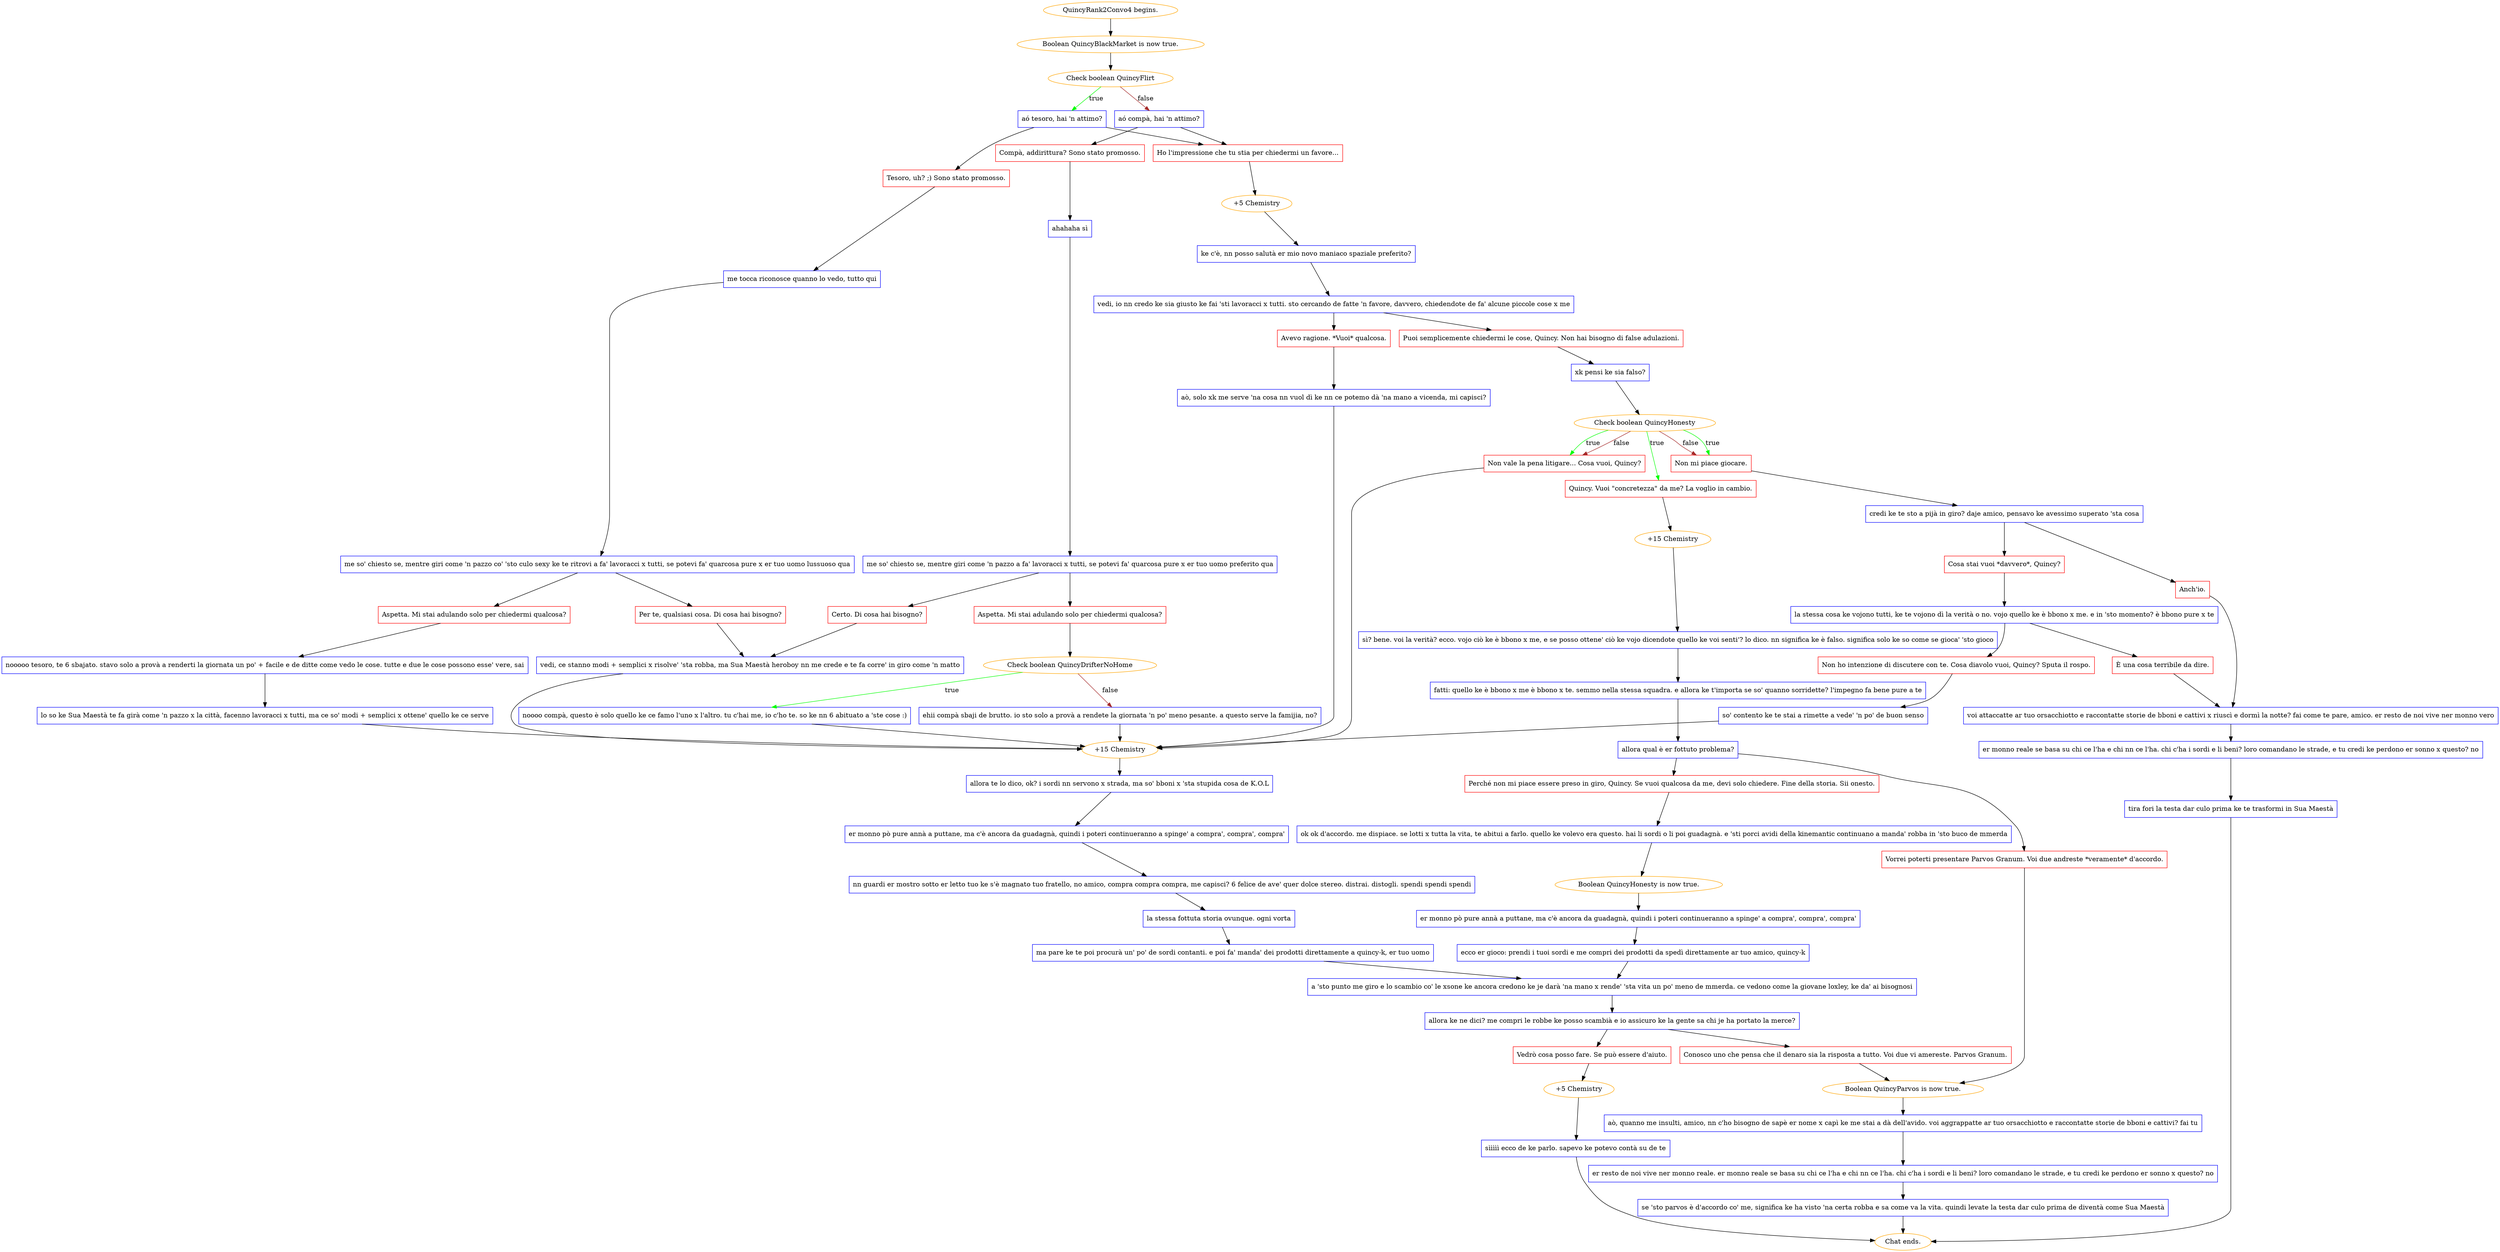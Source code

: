 digraph {
	"QuincyRank2Convo4 begins." [color=orange];
		"QuincyRank2Convo4 begins." -> j3671517917;
	j3671517917 [label="Boolean QuincyBlackMarket is now true.",color=orange];
		j3671517917 -> j3865965441;
	j3865965441 [label="Check boolean QuincyFlirt",color=orange];
		j3865965441 -> j1322862435 [label=true,color=green];
		j3865965441 -> j1540925976 [label=false,color=brown];
	j1322862435 [label="aó tesoro, hai 'n attimo?",shape=box,color=blue];
		j1322862435 -> j1219214272;
		j1322862435 -> j3889978220;
	j1540925976 [label="aó compà, hai 'n attimo?",shape=box,color=blue];
		j1540925976 -> j3338654568;
		j1540925976 -> j3889978220;
	j1219214272 [label="Tesoro, uh? ;) Sono stato promosso.",shape=box,color=red];
		j1219214272 -> j3288598674;
	j3889978220 [label="Ho l'impressione che tu stia per chiedermi un favore...",shape=box,color=red];
		j3889978220 -> j419067643;
	j3338654568 [label="Compà, addirittura? Sono stato promosso.",shape=box,color=red];
		j3338654568 -> j2563509940;
	j3288598674 [label="me tocca riconosce quanno lo vedo, tutto qui",shape=box,color=blue];
		j3288598674 -> j3684371196;
	j419067643 [label="+5 Chemistry",color=orange];
		j419067643 -> j1032360617;
	j2563509940 [label="ahahaha sì",shape=box,color=blue];
		j2563509940 -> j1967773882;
	j3684371196 [label="me so' chiesto se, mentre giri come 'n pazzo co' 'sto culo sexy ke te ritrovi a fa' lavoracci x tutti, se potevi fa' quarcosa pure x er tuo uomo lussuoso qua",shape=box,color=blue];
		j3684371196 -> j1385105565;
		j3684371196 -> j2766191569;
	j1032360617 [label="ke c'è, nn posso salutà er mio novo maniaco spaziale preferito?",shape=box,color=blue];
		j1032360617 -> j4270621636;
	j1967773882 [label="me so' chiesto se, mentre giri come 'n pazzo a fa' lavoracci x tutti, se potevi fa' quarcosa pure x er tuo uomo preferito qua",shape=box,color=blue];
		j1967773882 -> j750670340;
		j1967773882 -> j180563878;
	j1385105565 [label="Per te, qualsiasi cosa. Di cosa hai bisogno?",shape=box,color=red];
		j1385105565 -> j1099527305;
	j2766191569 [label="Aspetta. Mi stai adulando solo per chiedermi qualcosa?",shape=box,color=red];
		j2766191569 -> j1452598779;
	j4270621636 [label="vedi, io nn credo ke sia giusto ke fai 'sti lavoracci x tutti. sto cercando de fatte 'n favore, davvero, chiedendote de fa' alcune piccole cose x me",shape=box,color=blue];
		j4270621636 -> j3344045866;
		j4270621636 -> j2808557437;
	j750670340 [label="Certo. Di cosa hai bisogno?",shape=box,color=red];
		j750670340 -> j1099527305;
	j180563878 [label="Aspetta. Mi stai adulando solo per chiedermi qualcosa?",shape=box,color=red];
		j180563878 -> j3576378402;
	j1099527305 [label="vedi, ce stanno modi + semplici x risolve' 'sta robba, ma Sua Maestà heroboy nn me crede e te fa corre' in giro come 'n matto",shape=box,color=blue];
		j1099527305 -> j209595904;
	j1452598779 [label="nooooo tesoro, te 6 sbajato. stavo solo a provà a renderti la giornata un po' + facile e de ditte come vedo le cose. tutte e due le cose possono esse' vere, sai",shape=box,color=blue];
		j1452598779 -> j1193621106;
	j3344045866 [label="Avevo ragione. *Vuoi* qualcosa.",shape=box,color=red];
		j3344045866 -> j2051626181;
	j2808557437 [label="Puoi semplicemente chiedermi le cose, Quincy. Non hai bisogno di false adulazioni.",shape=box,color=red];
		j2808557437 -> j1658418818;
	j3576378402 [label="Check boolean QuincyDrifterNoHome",color=orange];
		j3576378402 -> j3272342153 [label=true,color=green];
		j3576378402 -> j823970461 [label=false,color=brown];
	j209595904 [label="+15 Chemistry",color=orange];
		j209595904 -> j1367746313;
	j1193621106 [label="lo so ke Sua Maestà te fa girà come 'n pazzo x la città, facenno lavoracci x tutti, ma ce so' modi + semplici x ottene' quello ke ce serve",shape=box,color=blue];
		j1193621106 -> j209595904;
	j2051626181 [label="aò, solo xk me serve 'na cosa nn vuol dì ke nn ce potemo dà 'na mano a vicenda, mi capisci?",shape=box,color=blue];
		j2051626181 -> j209595904;
	j1658418818 [label="xk pensi ke sia falso?",shape=box,color=blue];
		j1658418818 -> j3330925528;
	j3272342153 [label="noooo compà, questo è solo quello ke ce famo l'uno x l'altro. tu c'hai me, io c'ho te. so ke nn 6 abituato a 'ste cose :)",shape=box,color=blue];
		j3272342153 -> j209595904;
	j823970461 [label="ehii compà sbaji de brutto. io sto solo a provà a rendete la giornata 'n po' meno pesante. a questo serve la famijia, no?",shape=box,color=blue];
		j823970461 -> j209595904;
	j1367746313 [label="allora te lo dico, ok? i sordi nn servono x strada, ma so' bboni x 'sta stupida cosa de K.O.L",shape=box,color=blue];
		j1367746313 -> j3617785649;
	j3330925528 [label="Check boolean QuincyHonesty",color=orange];
		j3330925528 -> j2482803273 [label=true,color=green];
		j3330925528 -> j990738086 [label=true,color=green];
		j3330925528 -> j2799114399 [label=true,color=green];
		j3330925528 -> j990738086 [label=false,color=brown];
		j3330925528 -> j2799114399 [label=false,color=brown];
	j3617785649 [label="er monno pò pure annà a puttane, ma c'è ancora da guadagnà, quindi i poteri continueranno a spinge' a compra', compra', compra'",shape=box,color=blue];
		j3617785649 -> j1730172033;
	j2482803273 [label="Quincy. Vuoi \"concretezza\" da me? La voglio in cambio.",shape=box,color=red];
		j2482803273 -> j2751751265;
	j990738086 [label="Non mi piace giocare.",shape=box,color=red];
		j990738086 -> j458323299;
	j2799114399 [label="Non vale la pena litigare... Cosa vuoi, Quincy?",shape=box,color=red];
		j2799114399 -> j209595904;
	j1730172033 [label="nn guardi er mostro sotto er letto tuo ke s'è magnato tuo fratello, no amico, compra compra compra, me capisci? 6 felice de ave' quer dolce stereo. distrai. distogli. spendi spendi spendi",shape=box,color=blue];
		j1730172033 -> j2658546539;
	j2751751265 [label="+15 Chemistry",color=orange];
		j2751751265 -> j2282947460;
	j458323299 [label="credi ke te sto a pijà in giro? daje amico, pensavo ke avessimo superato 'sta cosa",shape=box,color=blue];
		j458323299 -> j2994658029;
		j458323299 -> j4224217211;
	j2658546539 [label="la stessa fottuta storia ovunque. ogni vorta",shape=box,color=blue];
		j2658546539 -> j619890438;
	j2282947460 [label="sì? bene. voi la verità? ecco. vojo ciò ke è bbono x me, e se posso ottene' ciò ke vojo dicendote quello ke voi senti'? lo dico. nn significa ke è falso. significa solo ke so come se gioca' 'sto gioco",shape=box,color=blue];
		j2282947460 -> j3820116447;
	j2994658029 [label="Anch'io.",shape=box,color=red];
		j2994658029 -> j2015869875;
	j4224217211 [label="Cosa stai vuoi *davvero*, Quincy?",shape=box,color=red];
		j4224217211 -> j558329866;
	j619890438 [label="ma pare ke te poi procurà un' po' de sordi contanti. e poi fa' manda' dei prodotti direttamente a quincy-k, er tuo uomo",shape=box,color=blue];
		j619890438 -> j1002505364;
	j3820116447 [label="fatti: quello ke è bbono x me è bbono x te. semmo nella stessa squadra. e allora ke t'importa se so' quanno sorridette? l'impegno fa bene pure a te",shape=box,color=blue];
		j3820116447 -> j3872189759;
	j2015869875 [label="voi attaccatte ar tuo orsacchiotto e raccontatte storie de bboni e cattivi x riuscì e dormì la notte? fai come te pare, amico. er resto de noi vive ner monno vero",shape=box,color=blue];
		j2015869875 -> j2759201773;
	j558329866 [label="la stessa cosa ke vojono tutti, ke te vojono dì la verità o no. vojo quello ke è bbono x me. e in 'sto momento? è bbono pure x te",shape=box,color=blue];
		j558329866 -> j212609812;
		j558329866 -> j1289741581;
	j1002505364 [label="a 'sto punto me giro e lo scambio co' le xsone ke ancora credono ke je darà 'na mano x rende' 'sta vita un po' meno de mmerda. ce vedono come la giovane loxley, ke da' ai bisognosi",shape=box,color=blue];
		j1002505364 -> j3655214169;
	j3872189759 [label="allora qual è er fottuto problema?",shape=box,color=blue];
		j3872189759 -> j2324277686;
		j3872189759 -> j904613318;
	j2759201773 [label="er monno reale se basa su chi ce l'ha e chi nn ce l'ha. chi c'ha i sordi e li beni? loro comandano le strade, e tu credi ke perdono er sonno x questo? no",shape=box,color=blue];
		j2759201773 -> j771683776;
	j212609812 [label="È una cosa terribile da dire.",shape=box,color=red];
		j212609812 -> j2015869875;
	j1289741581 [label="Non ho intenzione di discutere con te. Cosa diavolo vuoi, Quincy? Sputa il rospo.",shape=box,color=red];
		j1289741581 -> j3898369918;
	j3655214169 [label="allora ke ne dici? me compri le robbe ke posso scambià e io assicuro ke la gente sa chi je ha portato la merce?",shape=box,color=blue];
		j3655214169 -> j291267376;
		j3655214169 -> j3146742350;
	j2324277686 [label="Vorrei poterti presentare Parvos Granum. Voi due andreste *veramente* d'accordo.",shape=box,color=red];
		j2324277686 -> j940846442;
	j904613318 [label="Perché non mi piace essere preso in giro, Quincy. Se vuoi qualcosa da me, devi solo chiedere. Fine della storia. Sii onesto.",shape=box,color=red];
		j904613318 -> j4183826273;
	j771683776 [label="tira fori la testa dar culo prima ke te trasformi in Sua Maestà",shape=box,color=blue];
		j771683776 -> "Chat ends.";
	j3898369918 [label="so' contento ke te stai a rimette a vede' 'n po' de buon senso",shape=box,color=blue];
		j3898369918 -> j209595904;
	j291267376 [label="Vedrò cosa posso fare. Se può essere d'aiuto.",shape=box,color=red];
		j291267376 -> j930904283;
	j3146742350 [label="Conosco uno che pensa che il denaro sia la risposta a tutto. Voi due vi amereste. Parvos Granum.",shape=box,color=red];
		j3146742350 -> j940846442;
	j940846442 [label="Boolean QuincyParvos is now true.",color=orange];
		j940846442 -> j1290300048;
	j4183826273 [label="ok ok d'accordo. me dispiace. se lotti x tutta la vita, te abitui a farlo. quello ke volevo era questo. hai li sordi o li poi guadagnà. e 'sti porci avidi della kinemantic continuano a manda' robba in 'sto buco de mmerda",shape=box,color=blue];
		j4183826273 -> j2923778216;
	"Chat ends." [color=orange];
	j930904283 [label="+5 Chemistry",color=orange];
		j930904283 -> j2702154443;
	j1290300048 [label="aò, quanno me insulti, amico, nn c'ho bisogno de sapè er nome x capì ke me stai a dà dell'avido. voi aggrappatte ar tuo orsacchiotto e raccontatte storie de bboni e cattivi? fai tu",shape=box,color=blue];
		j1290300048 -> j2121142258;
	j2923778216 [label="Boolean QuincyHonesty is now true.",color=orange];
		j2923778216 -> j3096272948;
	j2702154443 [label="sììììì ecco de ke parlo. sapevo ke potevo contà su de te",shape=box,color=blue];
		j2702154443 -> "Chat ends.";
	j2121142258 [label="er resto de noi vive ner monno reale. er monno reale se basa su chi ce l'ha e chi nn ce l'ha. chi c'ha i sordi e li beni? loro comandano le strade, e tu credi ke perdono er sonno x questo? no",shape=box,color=blue];
		j2121142258 -> j1489814655;
	j3096272948 [label="er monno pò pure annà a puttane, ma c'è ancora da guadagnà, quindi i poteri continueranno a spinge' a compra', compra', compra'",shape=box,color=blue];
		j3096272948 -> j2866199995;
	j1489814655 [label="se 'sto parvos è d'accordo co' me, significa ke ha visto 'na certa robba e sa come va la vita. quindi levate la testa dar culo prima de diventà come Sua Maestà",shape=box,color=blue];
		j1489814655 -> "Chat ends.";
	j2866199995 [label="ecco er gioco: prendi i tuoi sordi e me compri dei prodotti da spedì direttamente ar tuo amico, quincy-k",shape=box,color=blue];
		j2866199995 -> j1002505364;
}